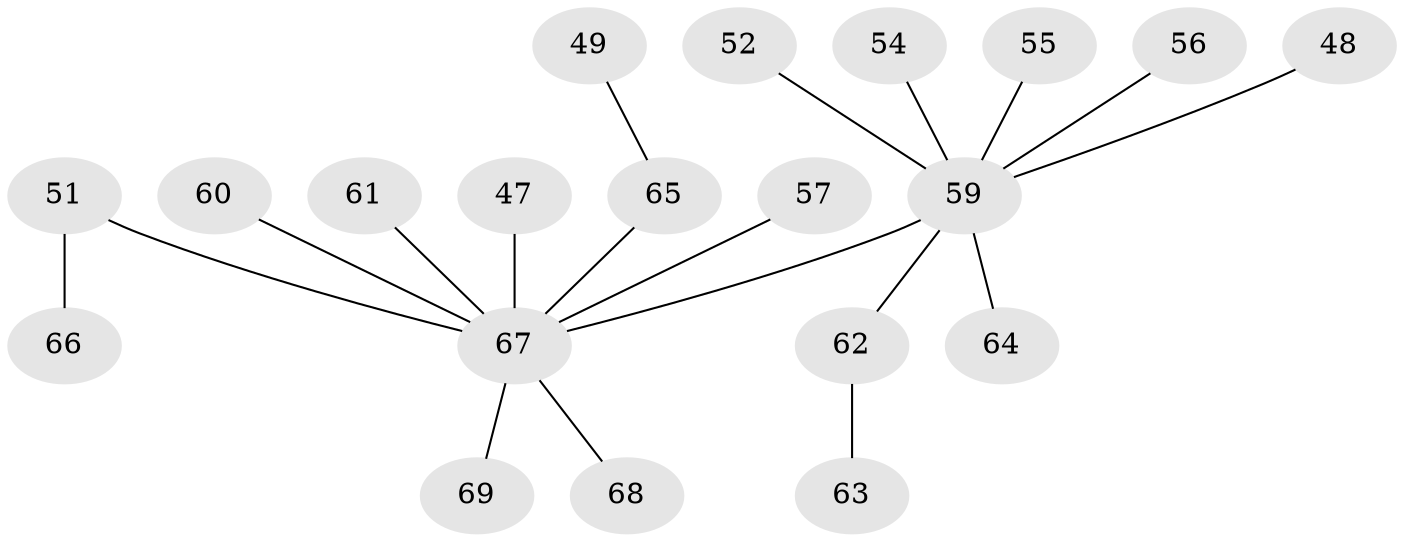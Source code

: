 // original degree distribution, {4: 0.057971014492753624, 9: 0.014492753623188406, 3: 0.11594202898550725, 8: 0.014492753623188406, 1: 0.4927536231884058, 2: 0.2898550724637681, 5: 0.014492753623188406}
// Generated by graph-tools (version 1.1) at 2025/57/03/04/25 21:57:06]
// undirected, 20 vertices, 19 edges
graph export_dot {
graph [start="1"]
  node [color=gray90,style=filled];
  47;
  48;
  49;
  51;
  52;
  54;
  55;
  56 [super="+46"];
  57;
  59 [super="+50+53+22+25+27+28+29+31+34"];
  60;
  61;
  62 [super="+33"];
  63;
  64;
  65 [super="+40+45"];
  66;
  67 [super="+4+14+35+38+58+32+39+42+41+44"];
  68;
  69;
  47 -- 67;
  48 -- 59;
  49 -- 65;
  51 -- 66;
  51 -- 67;
  52 -- 59;
  54 -- 59;
  55 -- 59;
  56 -- 59;
  57 -- 67;
  59 -- 67;
  59 -- 62;
  59 -- 64;
  60 -- 67;
  61 -- 67;
  62 -- 63;
  65 -- 67;
  67 -- 68;
  67 -- 69;
}
